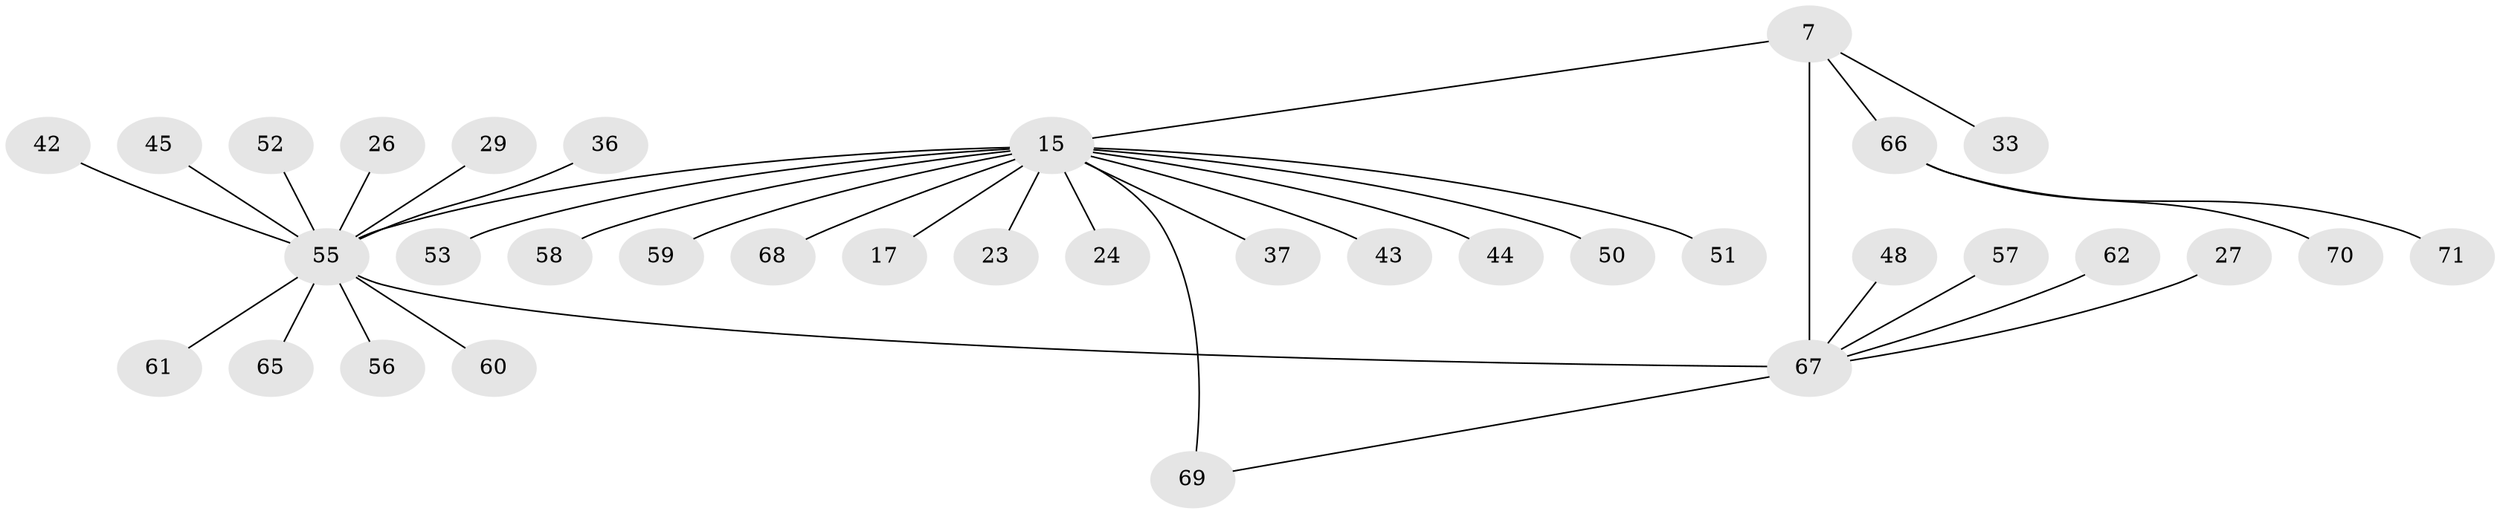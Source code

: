 // original degree distribution, {7: 0.056338028169014086, 9: 0.014084507042253521, 5: 0.028169014084507043, 4: 0.04225352112676056, 6: 0.028169014084507043, 10: 0.014084507042253521, 8: 0.028169014084507043, 3: 0.028169014084507043, 1: 0.6338028169014085, 2: 0.1267605633802817}
// Generated by graph-tools (version 1.1) at 2025/55/03/09/25 04:55:14]
// undirected, 35 vertices, 36 edges
graph export_dot {
graph [start="1"]
  node [color=gray90,style=filled];
  7;
  15 [super="+14+10"];
  17;
  23;
  24;
  26;
  27;
  29;
  33;
  36;
  37;
  42;
  43;
  44;
  45 [super="+28+30"];
  48;
  50;
  51;
  52;
  53;
  55 [super="+3+12"];
  56;
  57;
  58 [super="+39"];
  59;
  60;
  61;
  62;
  65;
  66 [super="+32+35+41+54+63"];
  67 [super="+64+2+19+47+49"];
  68;
  69 [super="+31+20+21+40+46"];
  70;
  71 [super="+22"];
  7 -- 15 [weight=2];
  7 -- 33;
  7 -- 67 [weight=2];
  7 -- 66 [weight=2];
  15 -- 17;
  15 -- 24;
  15 -- 59;
  15 -- 51;
  15 -- 53;
  15 -- 43;
  15 -- 58;
  15 -- 68;
  15 -- 37;
  15 -- 44;
  15 -- 50;
  15 -- 23;
  15 -- 55 [weight=4];
  15 -- 69 [weight=2];
  26 -- 55;
  27 -- 67;
  29 -- 55;
  36 -- 55;
  42 -- 55;
  45 -- 55;
  48 -- 67;
  52 -- 55;
  55 -- 65;
  55 -- 60;
  55 -- 56;
  55 -- 61;
  55 -- 67 [weight=4];
  57 -- 67;
  62 -- 67;
  66 -- 70;
  66 -- 71;
  67 -- 69;
}
